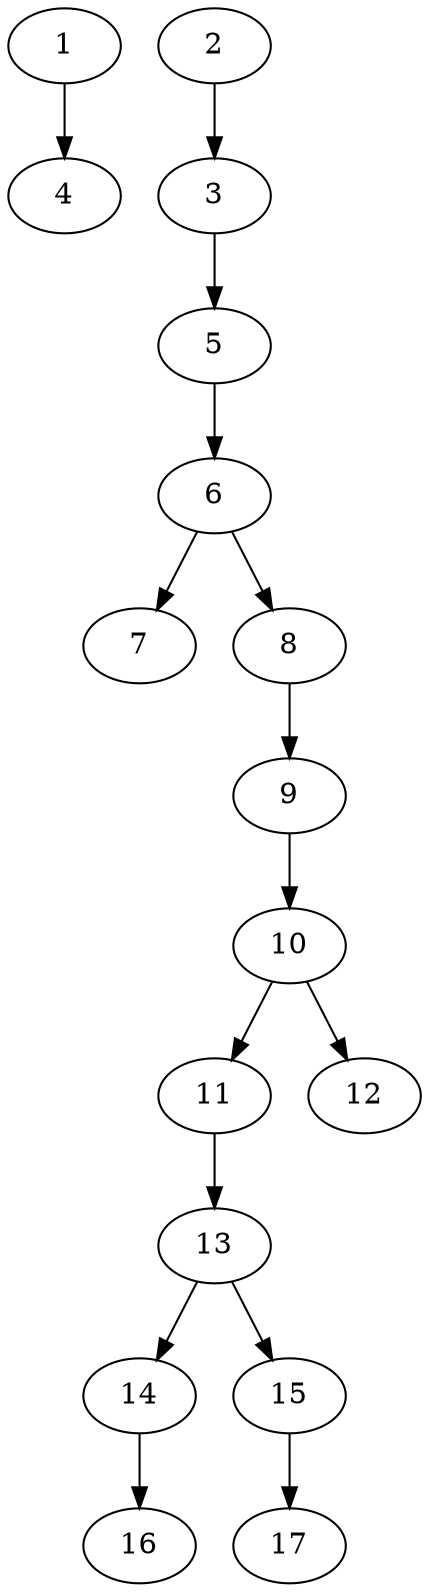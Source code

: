// DAG (tier=1-easy, mode=data, n=17, ccr=0.345, fat=0.359, density=0.373, regular=0.751, jump=0.038, mindata=1048576, maxdata=8388608)
// DAG automatically generated by daggen at Sun Aug 24 16:33:33 2025
// /home/ermia/Project/Environments/daggen/bin/daggen --dot --ccr 0.345 --fat 0.359 --regular 0.751 --density 0.373 --jump 0.038 --mindata 1048576 --maxdata 8388608 -n 17 
digraph G {
  1 [size="2927447317730557952", alpha="0.06", expect_size="1463723658865278976"]
  1 -> 4 [size ="16371282870272"]
  2 [size="1531374093661392", alpha="0.19", expect_size="765687046830696"]
  2 -> 3 [size ="25660760260608"]
  3 [size="80003509760955696", alpha="0.19", expect_size="40001754880477848"]
  3 -> 5 [size ="54932640104448"]
  4 [size="31928133665635836", alpha="0.06", expect_size="15964066832817918"]
  5 [size="1132685563831264", alpha="0.07", expect_size="566342781915632"]
  5 -> 6 [size ="105241496256512"]
  6 [size="419250660589013303296", alpha="0.07", expect_size="209625330294506651648"]
  6 -> 7 [size ="448131862888448"]
  6 -> 8 [size ="448131862888448"]
  7 [size="13253737411930324", alpha="0.06", expect_size="6626868705965162"]
  8 [size="145451746333593376", alpha="0.17", expect_size="72725873166796688"]
  8 -> 9 [size ="394189288243200"]
  9 [size="64529839446674112512", alpha="0.10", expect_size="32264919723337056256"]
  9 -> 10 [size ="128705481408512"]
  10 [size="1308726007540868096", alpha="0.03", expect_size="654363003770434048"]
  10 -> 11 [size ="490793974366208"]
  10 -> 12 [size ="490793974366208"]
  11 [size="281310406954618688", alpha="0.06", expect_size="140655203477309344"]
  11 -> 13 [size ="110596758437888"]
  12 [size="426693832018485051392", alpha="0.05", expect_size="213346916009242525696"]
  13 [size="1476923891068550", alpha="0.04", expect_size="738461945534275"]
  13 -> 14 [size ="83765284044800"]
  13 -> 15 [size ="83765284044800"]
  14 [size="26568590323515129856", alpha="0.19", expect_size="13284295161757564928"]
  14 -> 16 [size ="71230992416768"]
  15 [size="220299836366266564608", alpha="0.10", expect_size="110149918183133282304"]
  15 -> 17 [size ="291809506885632"]
  16 [size="698060342657755136", alpha="0.08", expect_size="349030171328877568"]
  17 [size="46511826201447759872", alpha="0.05", expect_size="23255913100723879936"]
}